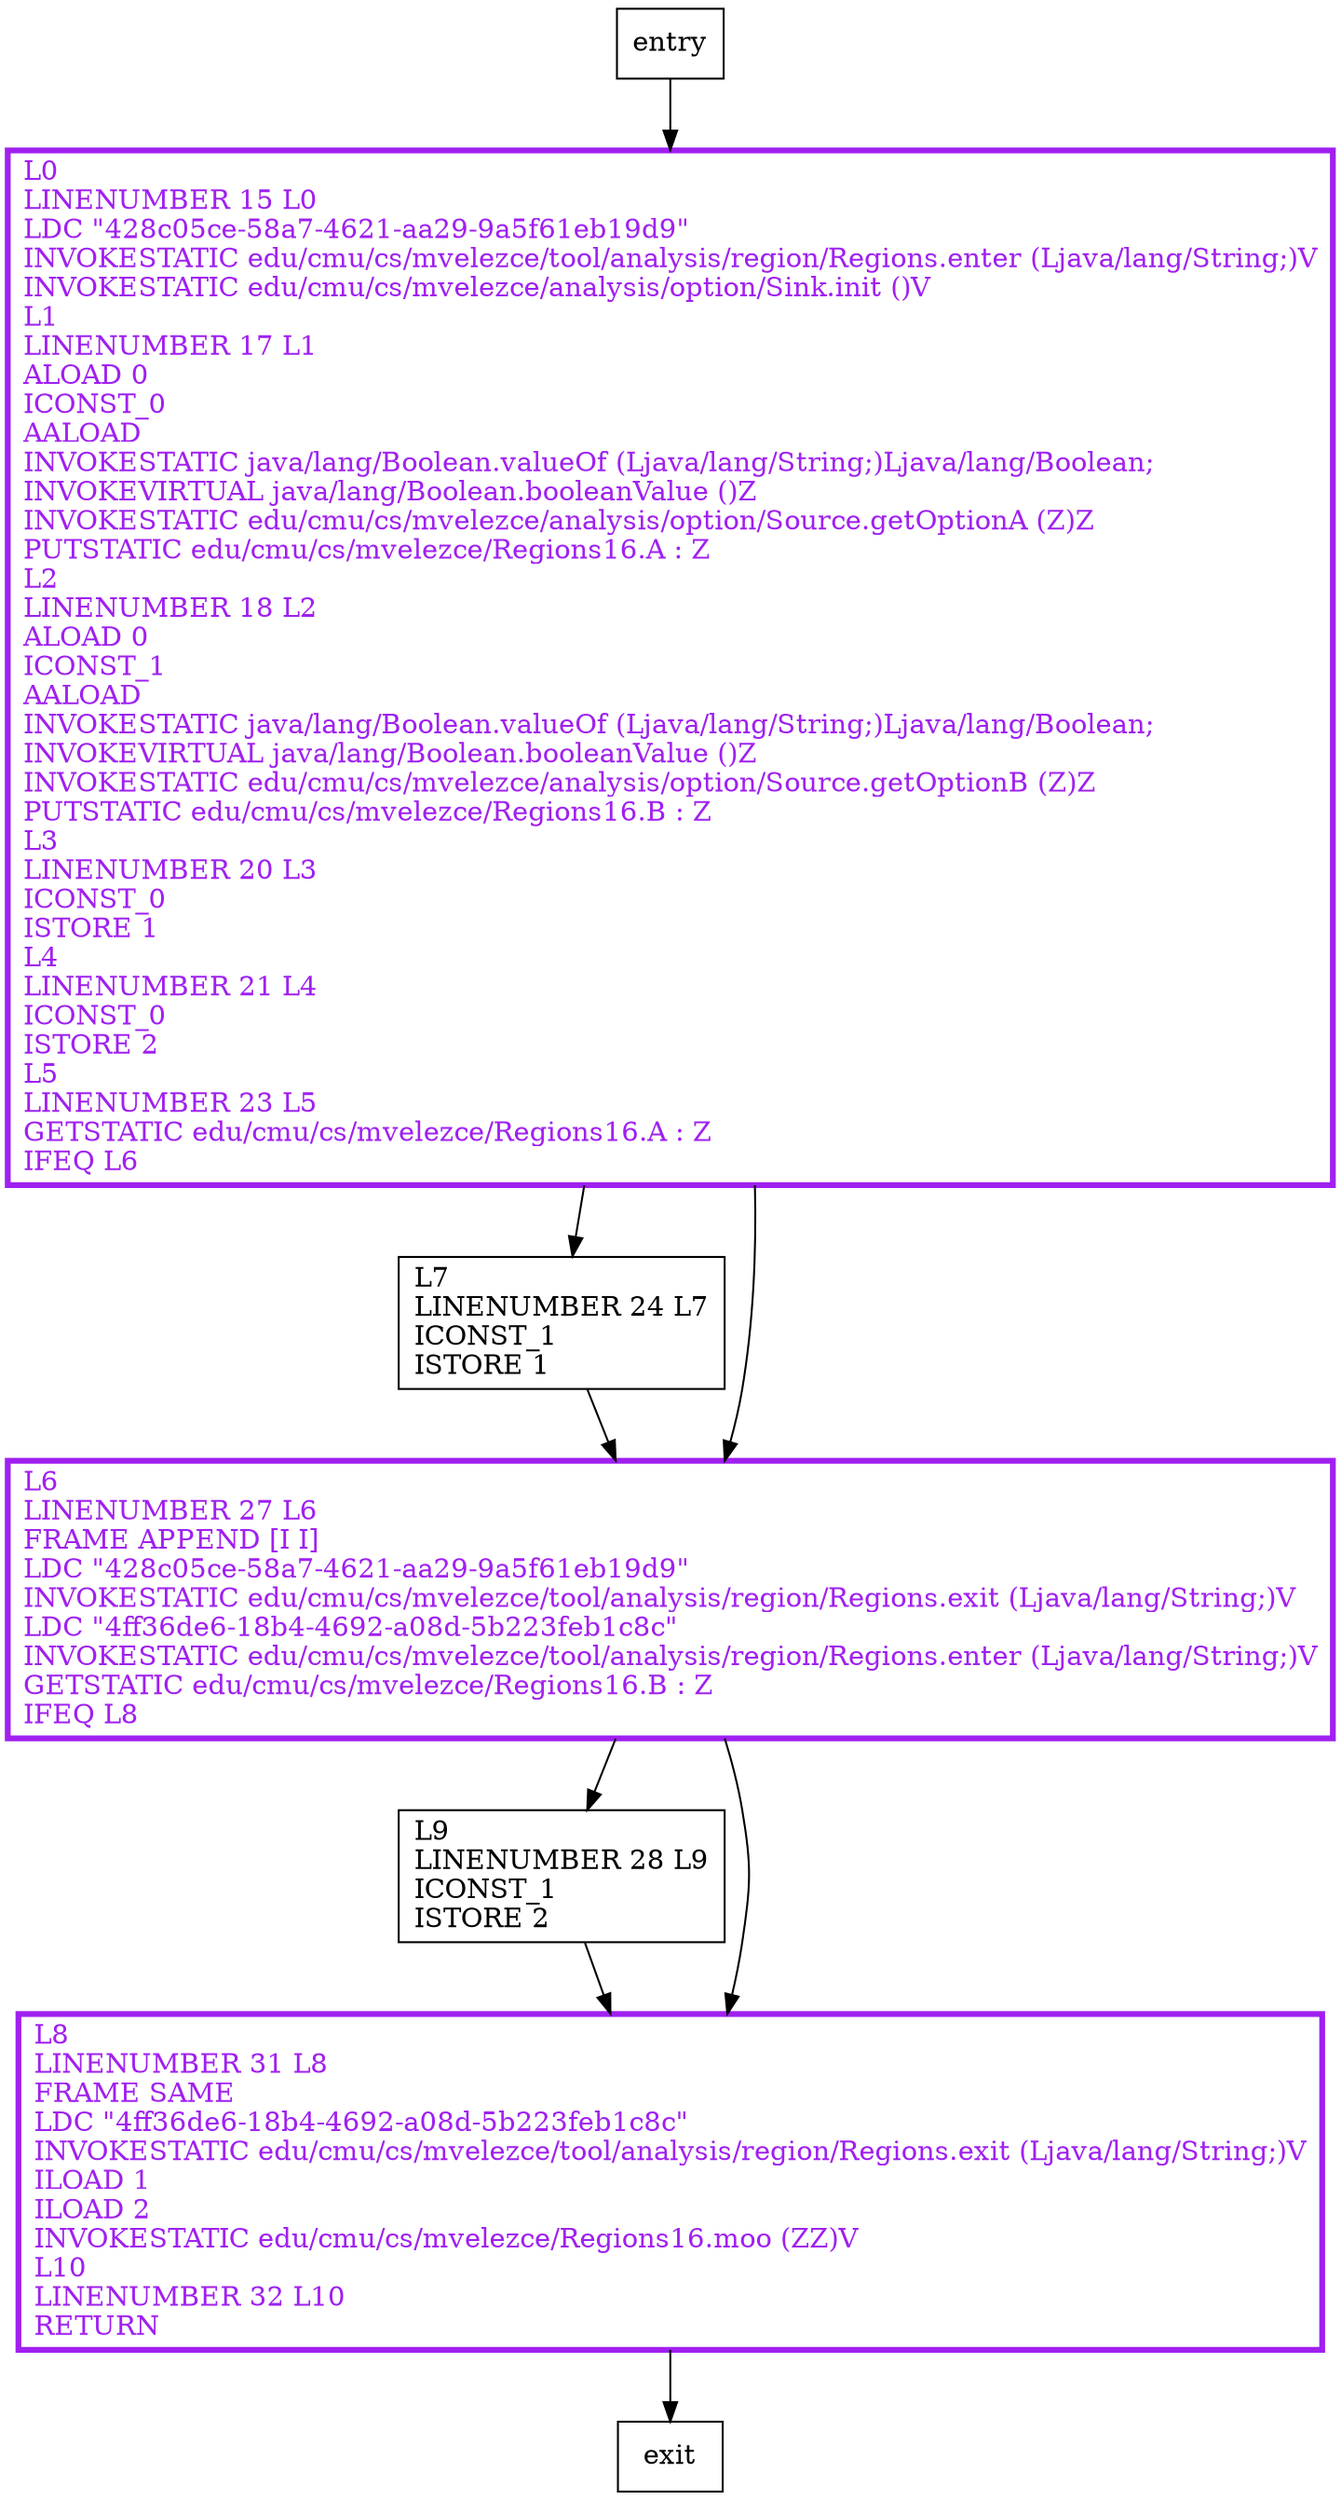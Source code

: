 digraph main {
node [shape=record];
987228192 [label="L7\lLINENUMBER 24 L7\lICONST_1\lISTORE 1\l"];
2090079633 [label="L9\lLINENUMBER 28 L9\lICONST_1\lISTORE 2\l"];
662851727 [label="L6\lLINENUMBER 27 L6\lFRAME APPEND [I I]\lLDC \"428c05ce-58a7-4621-aa29-9a5f61eb19d9\"\lINVOKESTATIC edu/cmu/cs/mvelezce/tool/analysis/region/Regions.exit (Ljava/lang/String;)V\lLDC \"4ff36de6-18b4-4692-a08d-5b223feb1c8c\"\lINVOKESTATIC edu/cmu/cs/mvelezce/tool/analysis/region/Regions.enter (Ljava/lang/String;)V\lGETSTATIC edu/cmu/cs/mvelezce/Regions16.B : Z\lIFEQ L8\l"];
205511236 [label="L8\lLINENUMBER 31 L8\lFRAME SAME\lLDC \"4ff36de6-18b4-4692-a08d-5b223feb1c8c\"\lINVOKESTATIC edu/cmu/cs/mvelezce/tool/analysis/region/Regions.exit (Ljava/lang/String;)V\lILOAD 1\lILOAD 2\lINVOKESTATIC edu/cmu/cs/mvelezce/Regions16.moo (ZZ)V\lL10\lLINENUMBER 32 L10\lRETURN\l"];
1505050071 [label="L0\lLINENUMBER 15 L0\lLDC \"428c05ce-58a7-4621-aa29-9a5f61eb19d9\"\lINVOKESTATIC edu/cmu/cs/mvelezce/tool/analysis/region/Regions.enter (Ljava/lang/String;)V\lINVOKESTATIC edu/cmu/cs/mvelezce/analysis/option/Sink.init ()V\lL1\lLINENUMBER 17 L1\lALOAD 0\lICONST_0\lAALOAD\lINVOKESTATIC java/lang/Boolean.valueOf (Ljava/lang/String;)Ljava/lang/Boolean;\lINVOKEVIRTUAL java/lang/Boolean.booleanValue ()Z\lINVOKESTATIC edu/cmu/cs/mvelezce/analysis/option/Source.getOptionA (Z)Z\lPUTSTATIC edu/cmu/cs/mvelezce/Regions16.A : Z\lL2\lLINENUMBER 18 L2\lALOAD 0\lICONST_1\lAALOAD\lINVOKESTATIC java/lang/Boolean.valueOf (Ljava/lang/String;)Ljava/lang/Boolean;\lINVOKEVIRTUAL java/lang/Boolean.booleanValue ()Z\lINVOKESTATIC edu/cmu/cs/mvelezce/analysis/option/Source.getOptionB (Z)Z\lPUTSTATIC edu/cmu/cs/mvelezce/Regions16.B : Z\lL3\lLINENUMBER 20 L3\lICONST_0\lISTORE 1\lL4\lLINENUMBER 21 L4\lICONST_0\lISTORE 2\lL5\lLINENUMBER 23 L5\lGETSTATIC edu/cmu/cs/mvelezce/Regions16.A : Z\lIFEQ L6\l"];
entry;
exit;
entry -> 1505050071;
987228192 -> 662851727;
2090079633 -> 205511236;
662851727 -> 2090079633;
662851727 -> 205511236;
205511236 -> exit;
1505050071 -> 987228192;
1505050071 -> 662851727;
662851727[fontcolor="purple", penwidth=3, color="purple"];
205511236[fontcolor="purple", penwidth=3, color="purple"];
1505050071[fontcolor="purple", penwidth=3, color="purple"];
}
